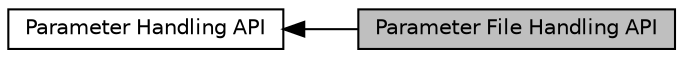 digraph "Parameter File Handling API"
{
  edge [fontname="Helvetica",fontsize="10",labelfontname="Helvetica",labelfontsize="10"];
  node [fontname="Helvetica",fontsize="10",shape=record];
  rankdir=LR;
  Node1 [label="Parameter Handling API",height=0.2,width=0.4,color="black", fillcolor="white", style="filled",URL="$group__params.html",tooltip="With this API you can handle parameter sets in TORCS, this includes manipulation of data in memory..."];
  Node0 [label="Parameter File Handling API",height=0.2,width=0.4,color="black", fillcolor="grey75", style="filled", fontcolor="black"];
  Node1->Node0 [shape=plaintext, dir="back", style="solid"];
}
